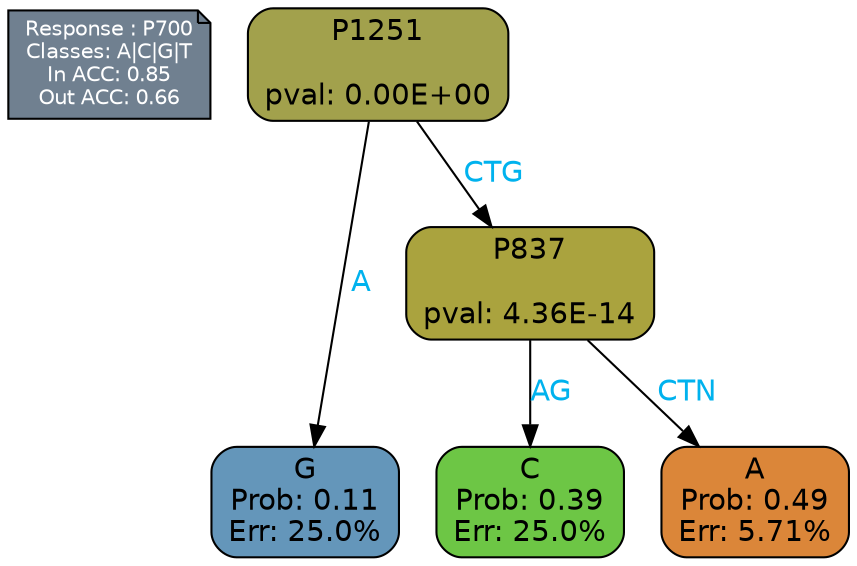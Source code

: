 digraph Tree {
node [shape=box, style="filled, rounded", color="black", fontname=helvetica] ;
graph [ranksep=equally, splines=polylines, bgcolor=transparent, dpi=600] ;
edge [fontname=helvetica] ;
LEGEND [label="Response : P700
Classes: A|C|G|T
In ACC: 0.85
Out ACC: 0.66
",shape=note,align=left,style=filled,fillcolor="slategray",fontcolor="white",fontsize=10];1 [label="P1251

pval: 0.00E+00", fillcolor="#a2a14c"] ;
2 [label="G
Prob: 0.11
Err: 25.0%", fillcolor="#6496ba"] ;
3 [label="P837

pval: 4.36E-14", fillcolor="#aaa33e"] ;
4 [label="C
Prob: 0.39
Err: 25.0%", fillcolor="#6dc645"] ;
5 [label="A
Prob: 0.49
Err: 5.71%", fillcolor="#db8639"] ;
1 -> 2 [label="A",fontcolor=deepskyblue2] ;
1 -> 3 [label="CTG",fontcolor=deepskyblue2] ;
3 -> 4 [label="AG",fontcolor=deepskyblue2] ;
3 -> 5 [label="CTN",fontcolor=deepskyblue2] ;
{rank = same; 2;4;5;}{rank = same; LEGEND;1;}}